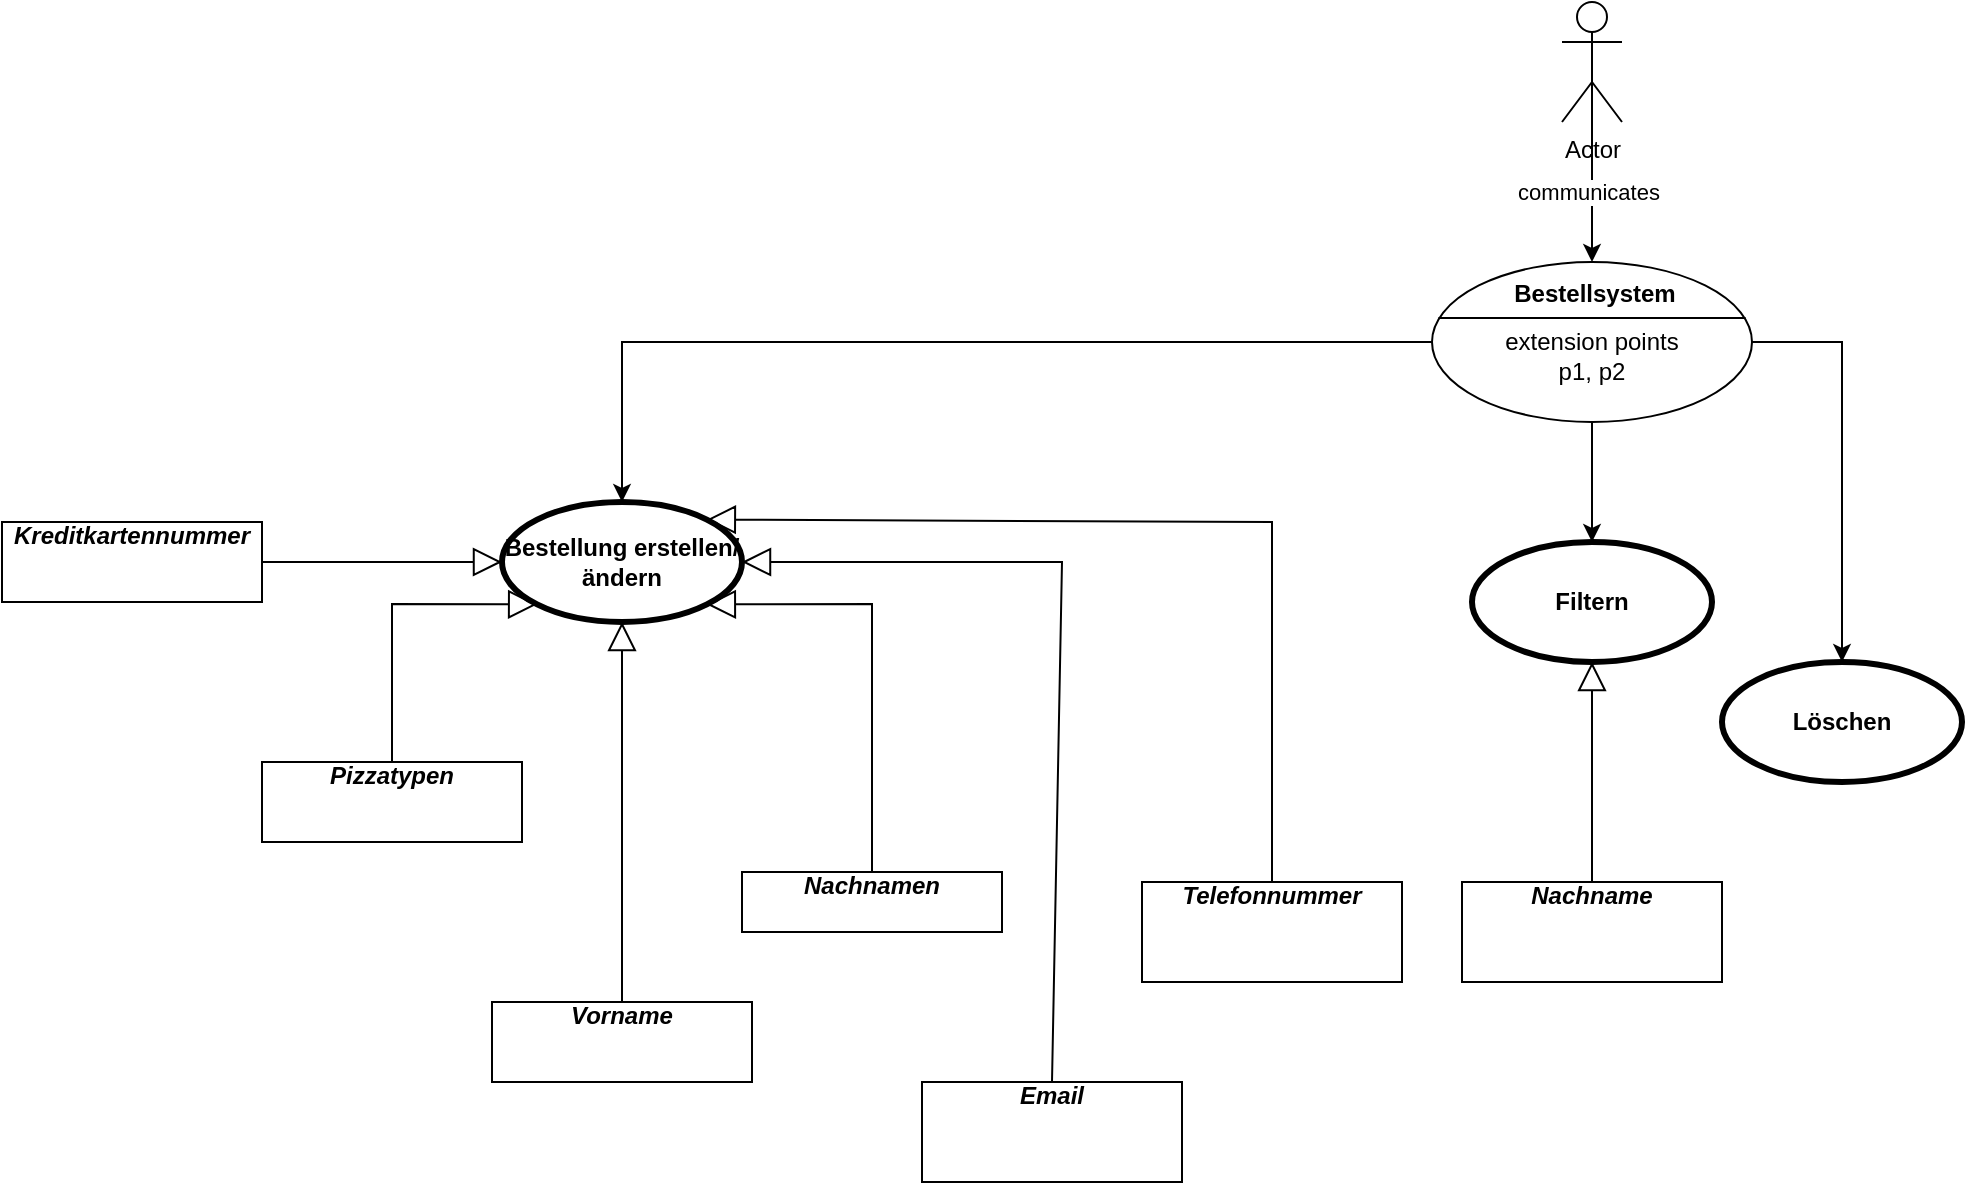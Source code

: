 <mxfile version="24.7.6">
  <diagram name="Seite-1" id="bT8WOAaMMJEgIgjrtYcU">
    <mxGraphModel dx="1132" dy="693" grid="1" gridSize="10" guides="1" tooltips="1" connect="1" arrows="1" fold="1" page="1" pageScale="1" pageWidth="827" pageHeight="1169" math="0" shadow="0">
      <root>
        <mxCell id="0" />
        <mxCell id="1" parent="0" />
        <mxCell id="V1cbkfPNRsJ8Xk9m7kjK-22" style="edgeStyle=orthogonalEdgeStyle;rounded=0;orthogonalLoop=1;jettySize=auto;html=1;exitX=0.5;exitY=0.5;exitDx=0;exitDy=0;exitPerimeter=0;entryX=0.5;entryY=0;entryDx=0;entryDy=0;entryPerimeter=0;" parent="1" source="V1cbkfPNRsJ8Xk9m7kjK-21" target="V1cbkfPNRsJ8Xk9m7kjK-51" edge="1">
          <mxGeometry relative="1" as="geometry">
            <mxPoint x="240" y="100" as="targetPoint" />
          </mxGeometry>
        </mxCell>
        <mxCell id="V1cbkfPNRsJ8Xk9m7kjK-23" value="communicates" style="edgeLabel;html=1;align=center;verticalAlign=middle;resizable=0;points=[];" parent="V1cbkfPNRsJ8Xk9m7kjK-22" vertex="1" connectable="0">
          <mxGeometry x="0.288" y="-2" relative="1" as="geometry">
            <mxPoint as="offset" />
          </mxGeometry>
        </mxCell>
        <mxCell id="V1cbkfPNRsJ8Xk9m7kjK-21" value="Actor" style="shape=umlActor;verticalLabelPosition=bottom;verticalAlign=top;html=1;" parent="1" vertex="1">
          <mxGeometry x="890" y="20" width="30" height="60" as="geometry" />
        </mxCell>
        <mxCell id="V1cbkfPNRsJ8Xk9m7kjK-50" value="Bestellung erstellen/ändern" style="shape=ellipse;html=1;strokeWidth=3;fontStyle=1;whiteSpace=wrap;align=center;perimeter=ellipsePerimeter;" parent="1" vertex="1">
          <mxGeometry x="360" y="270" width="120" height="60" as="geometry" />
        </mxCell>
        <mxCell id="V1cbkfPNRsJ8Xk9m7kjK-55" style="edgeStyle=orthogonalEdgeStyle;rounded=0;orthogonalLoop=1;jettySize=auto;html=1;exitX=0.5;exitY=1;exitDx=0;exitDy=0;exitPerimeter=0;" parent="1" source="V1cbkfPNRsJ8Xk9m7kjK-51" target="V1cbkfPNRsJ8Xk9m7kjK-54" edge="1">
          <mxGeometry relative="1" as="geometry" />
        </mxCell>
        <mxCell id="1inSxIG3LVVVy4C6yjt4-1" style="edgeStyle=orthogonalEdgeStyle;rounded=0;orthogonalLoop=1;jettySize=auto;html=1;exitX=1;exitY=0.5;exitDx=0;exitDy=0;exitPerimeter=0;entryX=0.5;entryY=0;entryDx=0;entryDy=0;" edge="1" parent="1" source="V1cbkfPNRsJ8Xk9m7kjK-51" target="V1cbkfPNRsJ8Xk9m7kjK-72">
          <mxGeometry relative="1" as="geometry">
            <mxPoint x="1050" y="190.158" as="targetPoint" />
          </mxGeometry>
        </mxCell>
        <mxCell id="V1cbkfPNRsJ8Xk9m7kjK-51" value="&#xa;extension points&#xa;p1, p2" style="html=1;shape=mxgraph.sysml.useCaseExtPt;whiteSpace=wrap;align=center;" parent="1" vertex="1">
          <mxGeometry x="825" y="150" width="160" height="80" as="geometry" />
        </mxCell>
        <mxCell id="V1cbkfPNRsJ8Xk9m7kjK-52" value="Bestellsystem" style="resizable=0;html=1;verticalAlign=middle;align=center;labelBackgroundColor=none;fontStyle=1;" parent="V1cbkfPNRsJ8Xk9m7kjK-51" connectable="0" vertex="1">
          <mxGeometry x="70" y="17" as="geometry">
            <mxPoint x="11" y="-1" as="offset" />
          </mxGeometry>
        </mxCell>
        <mxCell id="V1cbkfPNRsJ8Xk9m7kjK-53" style="edgeStyle=orthogonalEdgeStyle;rounded=0;orthogonalLoop=1;jettySize=auto;html=1;exitX=0;exitY=0.5;exitDx=0;exitDy=0;entryX=0.5;entryY=0;entryDx=0;entryDy=0;exitPerimeter=0;" parent="1" source="V1cbkfPNRsJ8Xk9m7kjK-51" target="V1cbkfPNRsJ8Xk9m7kjK-50" edge="1">
          <mxGeometry relative="1" as="geometry" />
        </mxCell>
        <mxCell id="V1cbkfPNRsJ8Xk9m7kjK-54" value="Filtern" style="shape=ellipse;html=1;strokeWidth=3;fontStyle=1;whiteSpace=wrap;align=center;perimeter=ellipsePerimeter;" parent="1" vertex="1">
          <mxGeometry x="845" y="290" width="120" height="60" as="geometry" />
        </mxCell>
        <mxCell id="V1cbkfPNRsJ8Xk9m7kjK-57" value="&lt;b&gt;&lt;i&gt;Kreditkartennummer&lt;/i&gt;&lt;/b&gt;&lt;div&gt;&lt;b&gt;&lt;i&gt;&lt;br&gt;&lt;/i&gt;&lt;/b&gt;&lt;/div&gt;" style="shape=rect;html=1;overflow=fill;whiteSpace=wrap;align=center;" parent="1" vertex="1">
          <mxGeometry x="110" y="280" width="130" height="40" as="geometry" />
        </mxCell>
        <mxCell id="V1cbkfPNRsJ8Xk9m7kjK-58" value="&lt;b&gt;&lt;i&gt;Pizzatypen&lt;/i&gt;&lt;/b&gt;&lt;div&gt;&lt;b&gt;&lt;i&gt;&lt;br&gt;&lt;/i&gt;&lt;/b&gt;&lt;/div&gt;" style="shape=rect;html=1;overflow=fill;whiteSpace=wrap;align=center;" parent="1" vertex="1">
          <mxGeometry x="240" y="400" width="130" height="40" as="geometry" />
        </mxCell>
        <mxCell id="V1cbkfPNRsJ8Xk9m7kjK-59" value="&lt;div&gt;&lt;b&gt;&lt;i&gt;Vorname&lt;/i&gt;&lt;/b&gt;&lt;/div&gt;" style="shape=rect;html=1;overflow=fill;whiteSpace=wrap;align=center;" parent="1" vertex="1">
          <mxGeometry x="355" y="520" width="130" height="40" as="geometry" />
        </mxCell>
        <mxCell id="V1cbkfPNRsJ8Xk9m7kjK-60" value="&lt;div&gt;&lt;b&gt;&lt;i&gt;Nachnamen&lt;/i&gt;&lt;/b&gt;&lt;/div&gt;" style="shape=rect;html=1;overflow=fill;whiteSpace=wrap;align=center;" parent="1" vertex="1">
          <mxGeometry x="480" y="455" width="130" height="30" as="geometry" />
        </mxCell>
        <mxCell id="V1cbkfPNRsJ8Xk9m7kjK-61" value="&lt;div&gt;&lt;b&gt;&lt;i&gt;Email&lt;/i&gt;&lt;/b&gt;&lt;/div&gt;" style="shape=rect;html=1;overflow=fill;whiteSpace=wrap;align=center;" parent="1" vertex="1">
          <mxGeometry x="570" y="560" width="130" height="50" as="geometry" />
        </mxCell>
        <mxCell id="V1cbkfPNRsJ8Xk9m7kjK-62" value="&lt;div&gt;&lt;b&gt;&lt;i&gt;Telefonnummer&lt;/i&gt;&lt;/b&gt;&lt;/div&gt;" style="shape=rect;html=1;overflow=fill;whiteSpace=wrap;align=center;" parent="1" vertex="1">
          <mxGeometry x="680" y="460" width="130" height="50" as="geometry" />
        </mxCell>
        <mxCell id="V1cbkfPNRsJ8Xk9m7kjK-63" value="&lt;b&gt;&lt;i&gt;Nachname&lt;/i&gt;&lt;/b&gt;" style="shape=rect;html=1;overflow=fill;whiteSpace=wrap;align=center;" parent="1" vertex="1">
          <mxGeometry x="840" y="460" width="130" height="50" as="geometry" />
        </mxCell>
        <mxCell id="V1cbkfPNRsJ8Xk9m7kjK-66" value="" style="edgeStyle=none;html=1;endArrow=block;endFill=0;endSize=12;verticalAlign=bottom;rounded=0;exitX=1;exitY=0.5;exitDx=0;exitDy=0;entryX=0;entryY=0.5;entryDx=0;entryDy=0;" parent="1" source="V1cbkfPNRsJ8Xk9m7kjK-57" target="V1cbkfPNRsJ8Xk9m7kjK-50" edge="1">
          <mxGeometry width="160" relative="1" as="geometry">
            <mxPoint x="330" y="280" as="sourcePoint" />
            <mxPoint x="170" y="280" as="targetPoint" />
          </mxGeometry>
        </mxCell>
        <mxCell id="V1cbkfPNRsJ8Xk9m7kjK-67" value="" style="edgeStyle=none;html=1;endArrow=block;endFill=0;endSize=12;verticalAlign=bottom;rounded=0;exitX=0.5;exitY=0;exitDx=0;exitDy=0;entryX=0;entryY=1;entryDx=0;entryDy=0;" parent="1" source="V1cbkfPNRsJ8Xk9m7kjK-58" target="V1cbkfPNRsJ8Xk9m7kjK-50" edge="1">
          <mxGeometry width="160" relative="1" as="geometry">
            <mxPoint x="170" y="310" as="sourcePoint" />
            <mxPoint x="330" y="310" as="targetPoint" />
            <Array as="points">
              <mxPoint x="305" y="321" />
            </Array>
          </mxGeometry>
        </mxCell>
        <mxCell id="V1cbkfPNRsJ8Xk9m7kjK-68" value="" style="edgeStyle=none;html=1;endArrow=block;endFill=0;endSize=12;verticalAlign=bottom;rounded=0;exitX=0.5;exitY=0;exitDx=0;exitDy=0;entryX=0.5;entryY=1;entryDx=0;entryDy=0;" parent="1" source="V1cbkfPNRsJ8Xk9m7kjK-59" target="V1cbkfPNRsJ8Xk9m7kjK-50" edge="1">
          <mxGeometry width="160" relative="1" as="geometry">
            <mxPoint x="180" y="320" as="sourcePoint" />
            <mxPoint x="340" y="320" as="targetPoint" />
          </mxGeometry>
        </mxCell>
        <mxCell id="V1cbkfPNRsJ8Xk9m7kjK-69" value="" style="edgeStyle=none;html=1;endArrow=block;endFill=0;endSize=12;verticalAlign=bottom;rounded=0;exitX=0.5;exitY=0;exitDx=0;exitDy=0;entryX=1;entryY=1;entryDx=0;entryDy=0;" parent="1" source="V1cbkfPNRsJ8Xk9m7kjK-60" target="V1cbkfPNRsJ8Xk9m7kjK-50" edge="1">
          <mxGeometry width="160" relative="1" as="geometry">
            <mxPoint x="190" y="330" as="sourcePoint" />
            <mxPoint x="350" y="330" as="targetPoint" />
            <Array as="points">
              <mxPoint x="545" y="321" />
            </Array>
          </mxGeometry>
        </mxCell>
        <mxCell id="V1cbkfPNRsJ8Xk9m7kjK-70" value="" style="edgeStyle=none;html=1;endArrow=block;endFill=0;endSize=12;verticalAlign=bottom;rounded=0;exitX=0.5;exitY=0;exitDx=0;exitDy=0;entryX=1;entryY=0.5;entryDx=0;entryDy=0;" parent="1" source="V1cbkfPNRsJ8Xk9m7kjK-61" target="V1cbkfPNRsJ8Xk9m7kjK-50" edge="1">
          <mxGeometry width="160" relative="1" as="geometry">
            <mxPoint x="620" y="300" as="sourcePoint" />
            <mxPoint x="360" y="340" as="targetPoint" />
            <Array as="points">
              <mxPoint x="640" y="300" />
            </Array>
          </mxGeometry>
        </mxCell>
        <mxCell id="V1cbkfPNRsJ8Xk9m7kjK-71" value="" style="edgeStyle=none;html=1;endArrow=block;endFill=0;endSize=12;verticalAlign=bottom;rounded=0;exitX=0.5;exitY=0;exitDx=0;exitDy=0;entryX=1;entryY=0;entryDx=0;entryDy=0;" parent="1" source="V1cbkfPNRsJ8Xk9m7kjK-62" target="V1cbkfPNRsJ8Xk9m7kjK-50" edge="1">
          <mxGeometry width="160" relative="1" as="geometry">
            <mxPoint x="720" y="270" as="sourcePoint" />
            <mxPoint x="370" y="350" as="targetPoint" />
            <Array as="points">
              <mxPoint x="745" y="280" />
            </Array>
          </mxGeometry>
        </mxCell>
        <mxCell id="V1cbkfPNRsJ8Xk9m7kjK-72" value="Löschen" style="shape=ellipse;html=1;strokeWidth=3;fontStyle=1;whiteSpace=wrap;align=center;perimeter=ellipsePerimeter;" parent="1" vertex="1">
          <mxGeometry x="970" y="350" width="120" height="60" as="geometry" />
        </mxCell>
        <mxCell id="V1cbkfPNRsJ8Xk9m7kjK-74" value="" style="edgeStyle=none;html=1;endArrow=block;endFill=0;endSize=12;verticalAlign=bottom;rounded=0;exitX=0.5;exitY=0;exitDx=0;exitDy=0;entryX=0.5;entryY=1;entryDx=0;entryDy=0;" parent="1" source="V1cbkfPNRsJ8Xk9m7kjK-63" target="V1cbkfPNRsJ8Xk9m7kjK-54" edge="1">
          <mxGeometry width="160" relative="1" as="geometry">
            <mxPoint x="1142" y="671" as="sourcePoint" />
            <mxPoint x="840" y="500" as="targetPoint" />
            <Array as="points" />
          </mxGeometry>
        </mxCell>
      </root>
    </mxGraphModel>
  </diagram>
</mxfile>
